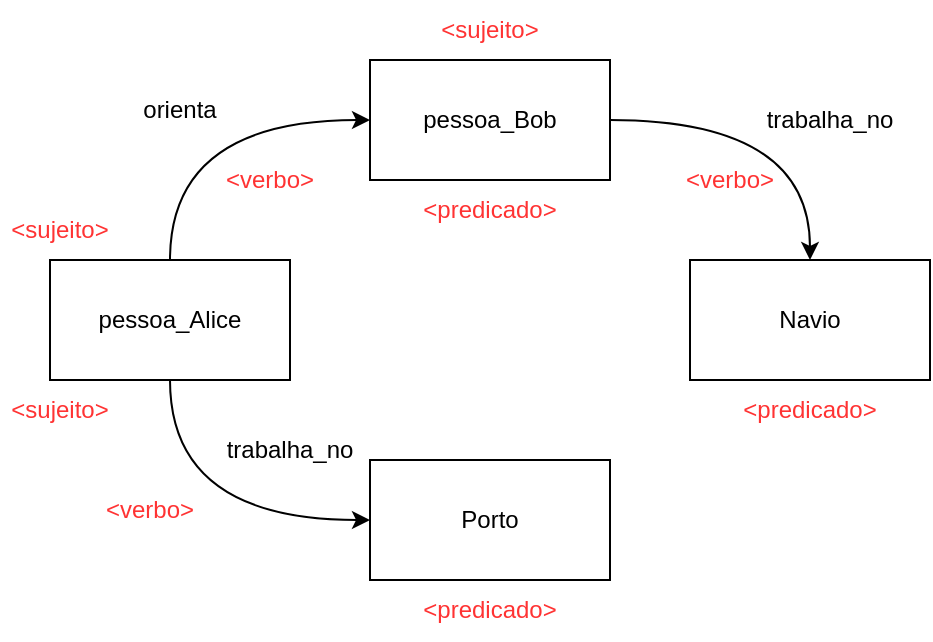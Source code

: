 <mxfile version="20.3.0" type="device"><diagram id="emAwGh2tT_doH0KXSDjG" name="Page-1"><mxGraphModel dx="775" dy="587" grid="1" gridSize="10" guides="1" tooltips="1" connect="1" arrows="1" fold="1" page="1" pageScale="1" pageWidth="850" pageHeight="1100" math="0" shadow="0"><root><mxCell id="0"/><mxCell id="1" parent="0"/><mxCell id="vE70I603ovuSRF-1QlNW-5" style="edgeStyle=orthogonalEdgeStyle;curved=1;rounded=0;orthogonalLoop=1;jettySize=auto;html=1;entryX=0;entryY=0.5;entryDx=0;entryDy=0;exitX=0.5;exitY=1;exitDx=0;exitDy=0;" edge="1" parent="1" source="vE70I603ovuSRF-1QlNW-1" target="vE70I603ovuSRF-1QlNW-4"><mxGeometry relative="1" as="geometry"/></mxCell><mxCell id="vE70I603ovuSRF-1QlNW-7" style="edgeStyle=orthogonalEdgeStyle;curved=1;rounded=0;orthogonalLoop=1;jettySize=auto;html=1;entryX=0;entryY=0.5;entryDx=0;entryDy=0;exitX=0.5;exitY=0;exitDx=0;exitDy=0;" edge="1" parent="1" source="vE70I603ovuSRF-1QlNW-1" target="vE70I603ovuSRF-1QlNW-6"><mxGeometry relative="1" as="geometry"/></mxCell><mxCell id="vE70I603ovuSRF-1QlNW-1" value="pessoa_Alice" style="rounded=0;whiteSpace=wrap;html=1;" vertex="1" parent="1"><mxGeometry x="360" y="270" width="120" height="60" as="geometry"/></mxCell><mxCell id="vE70I603ovuSRF-1QlNW-4" value="Porto" style="rounded=0;whiteSpace=wrap;html=1;" vertex="1" parent="1"><mxGeometry x="520" y="370" width="120" height="60" as="geometry"/></mxCell><mxCell id="vE70I603ovuSRF-1QlNW-12" style="edgeStyle=orthogonalEdgeStyle;curved=1;rounded=0;orthogonalLoop=1;jettySize=auto;html=1;" edge="1" parent="1" source="vE70I603ovuSRF-1QlNW-6" target="vE70I603ovuSRF-1QlNW-11"><mxGeometry relative="1" as="geometry"/></mxCell><mxCell id="vE70I603ovuSRF-1QlNW-6" value="pessoa_Bob" style="rounded=0;whiteSpace=wrap;html=1;" vertex="1" parent="1"><mxGeometry x="520" y="170" width="120" height="60" as="geometry"/></mxCell><mxCell id="vE70I603ovuSRF-1QlNW-8" value="orienta" style="text;html=1;strokeColor=none;fillColor=none;align=center;verticalAlign=middle;whiteSpace=wrap;rounded=0;" vertex="1" parent="1"><mxGeometry x="395" y="180" width="60" height="30" as="geometry"/></mxCell><mxCell id="vE70I603ovuSRF-1QlNW-10" value="trabalha_no" style="text;html=1;strokeColor=none;fillColor=none;align=center;verticalAlign=middle;whiteSpace=wrap;rounded=0;" vertex="1" parent="1"><mxGeometry x="450" y="350" width="60" height="30" as="geometry"/></mxCell><mxCell id="vE70I603ovuSRF-1QlNW-11" value="Navio" style="rounded=0;whiteSpace=wrap;html=1;" vertex="1" parent="1"><mxGeometry x="680" y="270" width="120" height="60" as="geometry"/></mxCell><mxCell id="vE70I603ovuSRF-1QlNW-13" value="trabalha_no" style="text;html=1;strokeColor=none;fillColor=none;align=center;verticalAlign=middle;whiteSpace=wrap;rounded=0;" vertex="1" parent="1"><mxGeometry x="720" y="185" width="60" height="30" as="geometry"/></mxCell><mxCell id="vE70I603ovuSRF-1QlNW-14" value="&lt;font color=&quot;#ff3333&quot;&gt;&amp;lt;sujeito&amp;gt;&lt;/font&gt;" style="text;html=1;strokeColor=none;fillColor=none;align=center;verticalAlign=middle;whiteSpace=wrap;rounded=0;" vertex="1" parent="1"><mxGeometry x="335" y="240" width="60" height="30" as="geometry"/></mxCell><mxCell id="vE70I603ovuSRF-1QlNW-15" value="&lt;font color=&quot;#ff3333&quot;&gt;&amp;lt;sujeito&amp;gt;&lt;/font&gt;" style="text;html=1;strokeColor=none;fillColor=none;align=center;verticalAlign=middle;whiteSpace=wrap;rounded=0;" vertex="1" parent="1"><mxGeometry x="550" y="140" width="60" height="30" as="geometry"/></mxCell><mxCell id="vE70I603ovuSRF-1QlNW-16" value="&lt;font color=&quot;#ff3333&quot;&gt;&amp;lt;verbo&amp;gt;&lt;/font&gt;" style="text;html=1;strokeColor=none;fillColor=none;align=center;verticalAlign=middle;whiteSpace=wrap;rounded=0;" vertex="1" parent="1"><mxGeometry x="440" y="215" width="60" height="30" as="geometry"/></mxCell><mxCell id="vE70I603ovuSRF-1QlNW-17" value="&lt;font color=&quot;#ff3333&quot;&gt;&amp;lt;predicado&amp;gt;&lt;/font&gt;" style="text;html=1;strokeColor=none;fillColor=none;align=center;verticalAlign=middle;whiteSpace=wrap;rounded=0;" vertex="1" parent="1"><mxGeometry x="550" y="230" width="60" height="30" as="geometry"/></mxCell><mxCell id="vE70I603ovuSRF-1QlNW-18" value="&lt;font color=&quot;#ff3333&quot;&gt;&amp;lt;predicado&amp;gt;&lt;/font&gt;" style="text;html=1;strokeColor=none;fillColor=none;align=center;verticalAlign=middle;whiteSpace=wrap;rounded=0;" vertex="1" parent="1"><mxGeometry x="710" y="330" width="60" height="30" as="geometry"/></mxCell><mxCell id="vE70I603ovuSRF-1QlNW-19" value="&lt;font color=&quot;#ff3333&quot;&gt;&amp;lt;verbo&amp;gt;&lt;/font&gt;" style="text;html=1;strokeColor=none;fillColor=none;align=center;verticalAlign=middle;whiteSpace=wrap;rounded=0;" vertex="1" parent="1"><mxGeometry x="670" y="215" width="60" height="30" as="geometry"/></mxCell><mxCell id="vE70I603ovuSRF-1QlNW-20" value="&lt;font color=&quot;#ff3333&quot;&gt;&amp;lt;verbo&amp;gt;&lt;/font&gt;" style="text;html=1;strokeColor=none;fillColor=none;align=center;verticalAlign=middle;whiteSpace=wrap;rounded=0;" vertex="1" parent="1"><mxGeometry x="380" y="380" width="60" height="30" as="geometry"/></mxCell><mxCell id="vE70I603ovuSRF-1QlNW-21" value="&lt;font color=&quot;#ff3333&quot;&gt;&amp;lt;predicado&amp;gt;&lt;/font&gt;" style="text;html=1;strokeColor=none;fillColor=none;align=center;verticalAlign=middle;whiteSpace=wrap;rounded=0;" vertex="1" parent="1"><mxGeometry x="550" y="430" width="60" height="30" as="geometry"/></mxCell><mxCell id="vE70I603ovuSRF-1QlNW-22" value="&lt;font color=&quot;#ff3333&quot;&gt;&amp;lt;sujeito&amp;gt;&lt;/font&gt;" style="text;html=1;strokeColor=none;fillColor=none;align=center;verticalAlign=middle;whiteSpace=wrap;rounded=0;" vertex="1" parent="1"><mxGeometry x="335" y="330" width="60" height="30" as="geometry"/></mxCell></root></mxGraphModel></diagram></mxfile>